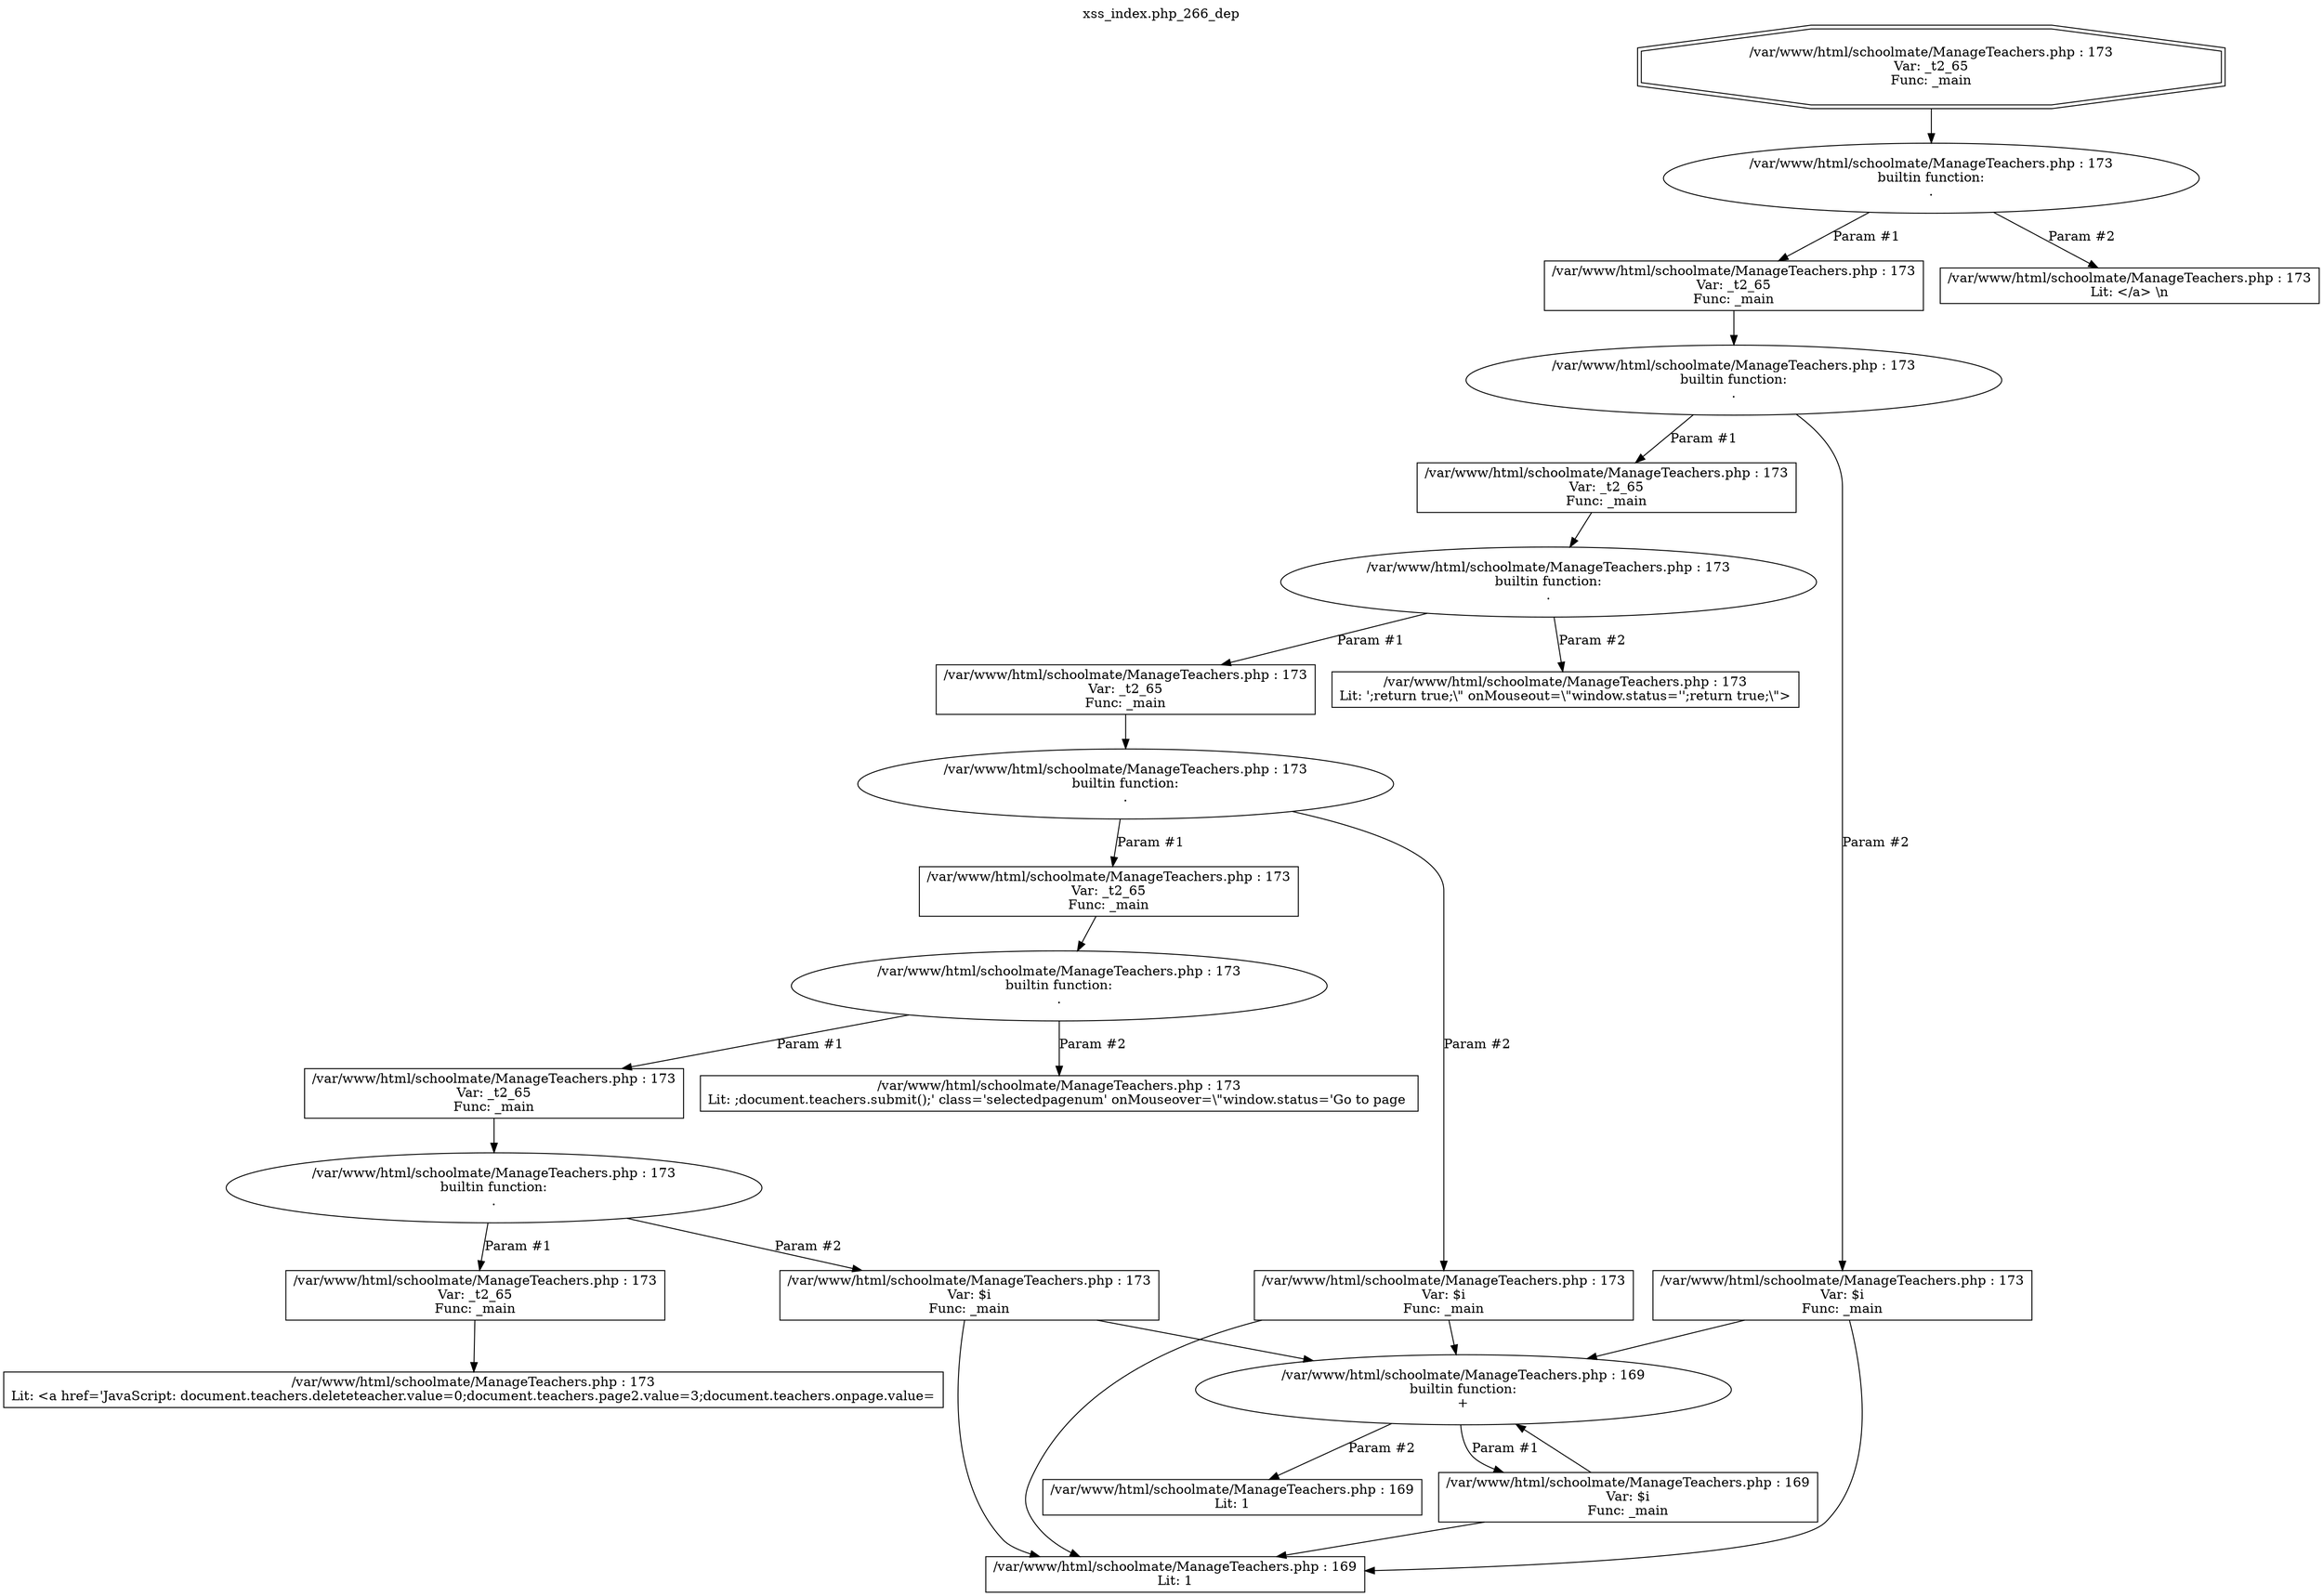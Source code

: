 digraph cfg {
  label="xss_index.php_266_dep";
  labelloc=t;
  n1 [shape=doubleoctagon, label="/var/www/html/schoolmate/ManageTeachers.php : 173\nVar: _t2_65\nFunc: _main\n"];
  n2 [shape=ellipse, label="/var/www/html/schoolmate/ManageTeachers.php : 173\nbuiltin function:\n.\n"];
  n3 [shape=box, label="/var/www/html/schoolmate/ManageTeachers.php : 173\nVar: _t2_65\nFunc: _main\n"];
  n4 [shape=ellipse, label="/var/www/html/schoolmate/ManageTeachers.php : 173\nbuiltin function:\n.\n"];
  n5 [shape=box, label="/var/www/html/schoolmate/ManageTeachers.php : 173\nVar: _t2_65\nFunc: _main\n"];
  n6 [shape=ellipse, label="/var/www/html/schoolmate/ManageTeachers.php : 173\nbuiltin function:\n.\n"];
  n7 [shape=box, label="/var/www/html/schoolmate/ManageTeachers.php : 173\nVar: _t2_65\nFunc: _main\n"];
  n8 [shape=ellipse, label="/var/www/html/schoolmate/ManageTeachers.php : 173\nbuiltin function:\n.\n"];
  n9 [shape=box, label="/var/www/html/schoolmate/ManageTeachers.php : 173\nVar: _t2_65\nFunc: _main\n"];
  n10 [shape=ellipse, label="/var/www/html/schoolmate/ManageTeachers.php : 173\nbuiltin function:\n.\n"];
  n11 [shape=box, label="/var/www/html/schoolmate/ManageTeachers.php : 173\nVar: _t2_65\nFunc: _main\n"];
  n12 [shape=ellipse, label="/var/www/html/schoolmate/ManageTeachers.php : 173\nbuiltin function:\n.\n"];
  n13 [shape=box, label="/var/www/html/schoolmate/ManageTeachers.php : 173\nVar: _t2_65\nFunc: _main\n"];
  n14 [shape=box, label="/var/www/html/schoolmate/ManageTeachers.php : 173\nLit: <a href='JavaScript: document.teachers.deleteteacher.value=0;document.teachers.page2.value=3;document.teachers.onpage.value=\n"];
  n15 [shape=box, label="/var/www/html/schoolmate/ManageTeachers.php : 173\nVar: $i\nFunc: _main\n"];
  n16 [shape=box, label="/var/www/html/schoolmate/ManageTeachers.php : 169\nLit: 1\n"];
  n17 [shape=ellipse, label="/var/www/html/schoolmate/ManageTeachers.php : 169\nbuiltin function:\n+\n"];
  n18 [shape=box, label="/var/www/html/schoolmate/ManageTeachers.php : 169\nVar: $i\nFunc: _main\n"];
  n19 [shape=box, label="/var/www/html/schoolmate/ManageTeachers.php : 169\nLit: 1\n"];
  n20 [shape=box, label="/var/www/html/schoolmate/ManageTeachers.php : 173\nLit: ;document.teachers.submit();' class='selectedpagenum' onMouseover=\\\"window.status='Go to page \n"];
  n21 [shape=box, label="/var/www/html/schoolmate/ManageTeachers.php : 173\nVar: $i\nFunc: _main\n"];
  n22 [shape=box, label="/var/www/html/schoolmate/ManageTeachers.php : 173\nLit: ';return true;\\\" onMouseout=\\\"window.status='';return true;\\\">\n"];
  n23 [shape=box, label="/var/www/html/schoolmate/ManageTeachers.php : 173\nVar: $i\nFunc: _main\n"];
  n24 [shape=box, label="/var/www/html/schoolmate/ManageTeachers.php : 173\nLit: </a>&nbsp;\\n\n"];
  n1 -> n2;
  n3 -> n4;
  n5 -> n6;
  n7 -> n8;
  n9 -> n10;
  n11 -> n12;
  n13 -> n14;
  n12 -> n13[label="Param #1"];
  n12 -> n15[label="Param #2"];
  n15 -> n16;
  n15 -> n17;
  n18 -> n16;
  n18 -> n17;
  n17 -> n18[label="Param #1"];
  n17 -> n19[label="Param #2"];
  n10 -> n11[label="Param #1"];
  n10 -> n20[label="Param #2"];
  n8 -> n9[label="Param #1"];
  n8 -> n21[label="Param #2"];
  n21 -> n16;
  n21 -> n17;
  n6 -> n7[label="Param #1"];
  n6 -> n22[label="Param #2"];
  n4 -> n5[label="Param #1"];
  n4 -> n23[label="Param #2"];
  n23 -> n16;
  n23 -> n17;
  n2 -> n3[label="Param #1"];
  n2 -> n24[label="Param #2"];
}
